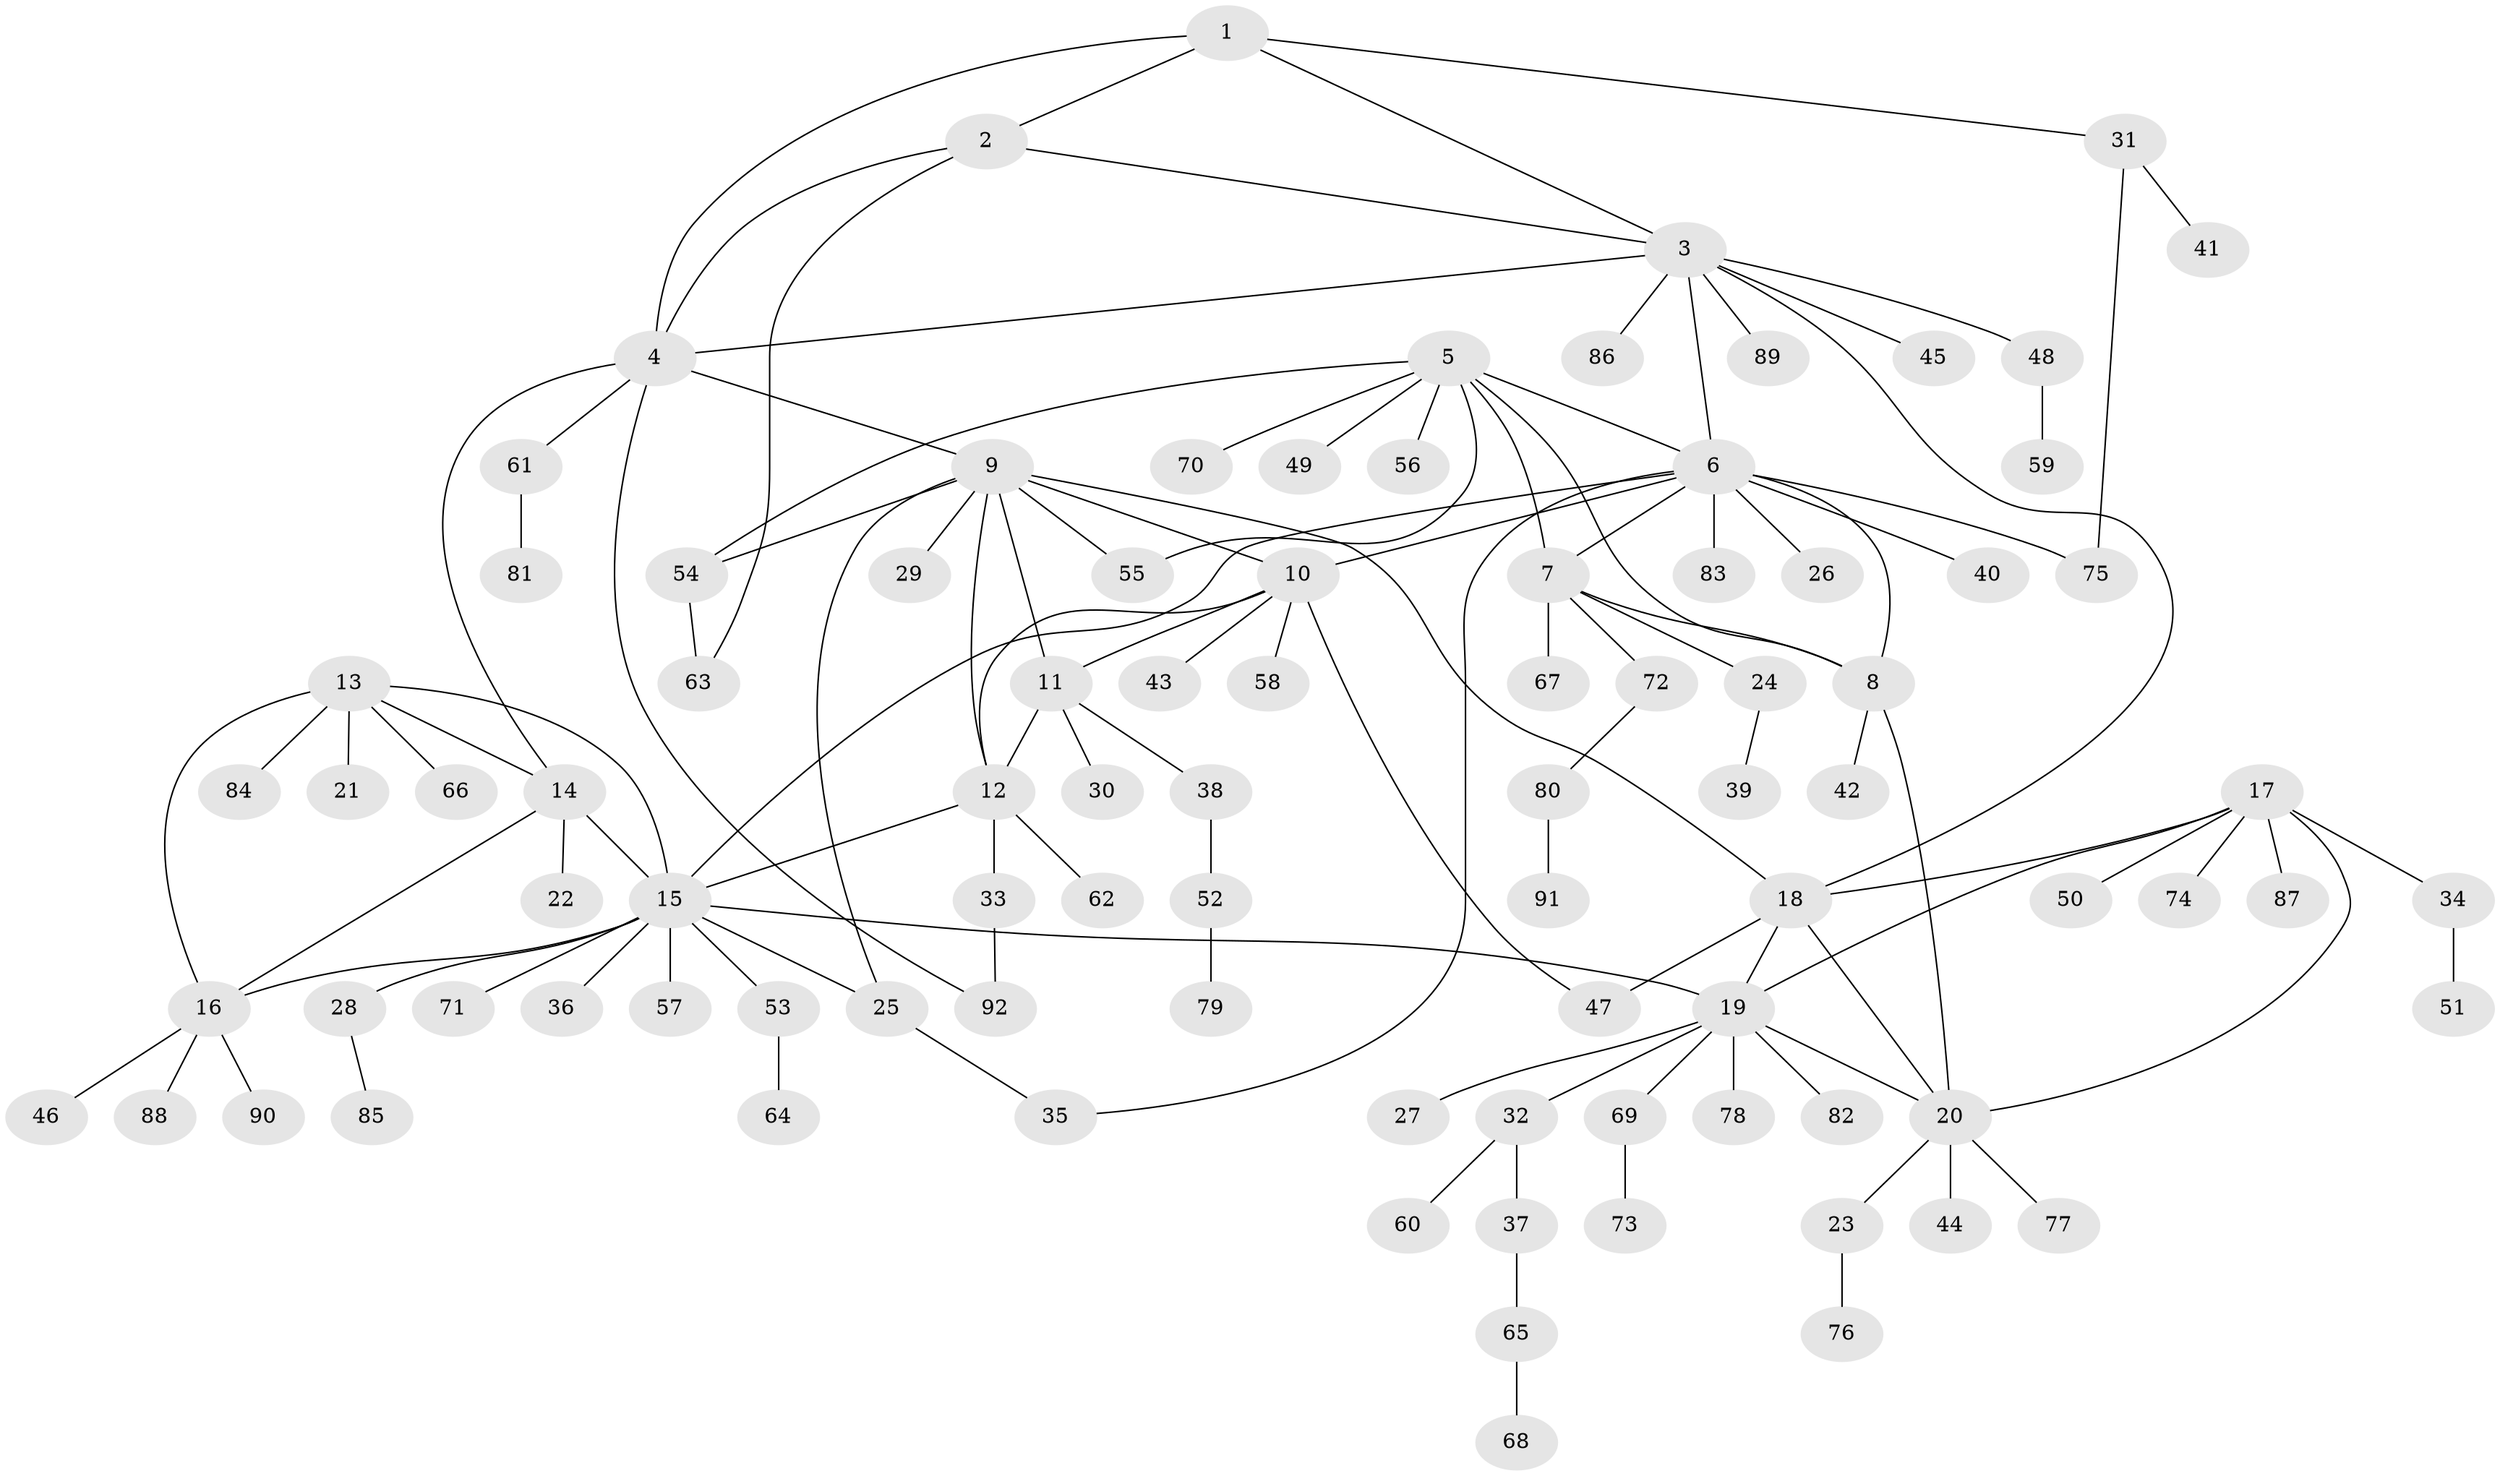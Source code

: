 // Generated by graph-tools (version 1.1) at 2025/15/03/09/25 04:15:44]
// undirected, 92 vertices, 120 edges
graph export_dot {
graph [start="1"]
  node [color=gray90,style=filled];
  1;
  2;
  3;
  4;
  5;
  6;
  7;
  8;
  9;
  10;
  11;
  12;
  13;
  14;
  15;
  16;
  17;
  18;
  19;
  20;
  21;
  22;
  23;
  24;
  25;
  26;
  27;
  28;
  29;
  30;
  31;
  32;
  33;
  34;
  35;
  36;
  37;
  38;
  39;
  40;
  41;
  42;
  43;
  44;
  45;
  46;
  47;
  48;
  49;
  50;
  51;
  52;
  53;
  54;
  55;
  56;
  57;
  58;
  59;
  60;
  61;
  62;
  63;
  64;
  65;
  66;
  67;
  68;
  69;
  70;
  71;
  72;
  73;
  74;
  75;
  76;
  77;
  78;
  79;
  80;
  81;
  82;
  83;
  84;
  85;
  86;
  87;
  88;
  89;
  90;
  91;
  92;
  1 -- 2;
  1 -- 3;
  1 -- 4;
  1 -- 31;
  2 -- 3;
  2 -- 4;
  2 -- 63;
  3 -- 4;
  3 -- 6;
  3 -- 18;
  3 -- 45;
  3 -- 48;
  3 -- 86;
  3 -- 89;
  4 -- 9;
  4 -- 14;
  4 -- 61;
  4 -- 92;
  5 -- 6;
  5 -- 7;
  5 -- 8;
  5 -- 49;
  5 -- 54;
  5 -- 55;
  5 -- 56;
  5 -- 70;
  6 -- 7;
  6 -- 8;
  6 -- 10;
  6 -- 15;
  6 -- 26;
  6 -- 35;
  6 -- 40;
  6 -- 75;
  6 -- 83;
  7 -- 8;
  7 -- 24;
  7 -- 67;
  7 -- 72;
  8 -- 20;
  8 -- 42;
  9 -- 10;
  9 -- 11;
  9 -- 12;
  9 -- 18;
  9 -- 25;
  9 -- 29;
  9 -- 54;
  9 -- 55;
  10 -- 11;
  10 -- 12;
  10 -- 43;
  10 -- 47;
  10 -- 58;
  11 -- 12;
  11 -- 30;
  11 -- 38;
  12 -- 15;
  12 -- 33;
  12 -- 62;
  13 -- 14;
  13 -- 15;
  13 -- 16;
  13 -- 21;
  13 -- 66;
  13 -- 84;
  14 -- 15;
  14 -- 16;
  14 -- 22;
  15 -- 16;
  15 -- 19;
  15 -- 25;
  15 -- 28;
  15 -- 36;
  15 -- 53;
  15 -- 57;
  15 -- 71;
  16 -- 46;
  16 -- 88;
  16 -- 90;
  17 -- 18;
  17 -- 19;
  17 -- 20;
  17 -- 34;
  17 -- 50;
  17 -- 74;
  17 -- 87;
  18 -- 19;
  18 -- 20;
  18 -- 47;
  19 -- 20;
  19 -- 27;
  19 -- 32;
  19 -- 69;
  19 -- 78;
  19 -- 82;
  20 -- 23;
  20 -- 44;
  20 -- 77;
  23 -- 76;
  24 -- 39;
  25 -- 35;
  28 -- 85;
  31 -- 41;
  31 -- 75;
  32 -- 37;
  32 -- 60;
  33 -- 92;
  34 -- 51;
  37 -- 65;
  38 -- 52;
  48 -- 59;
  52 -- 79;
  53 -- 64;
  54 -- 63;
  61 -- 81;
  65 -- 68;
  69 -- 73;
  72 -- 80;
  80 -- 91;
}
